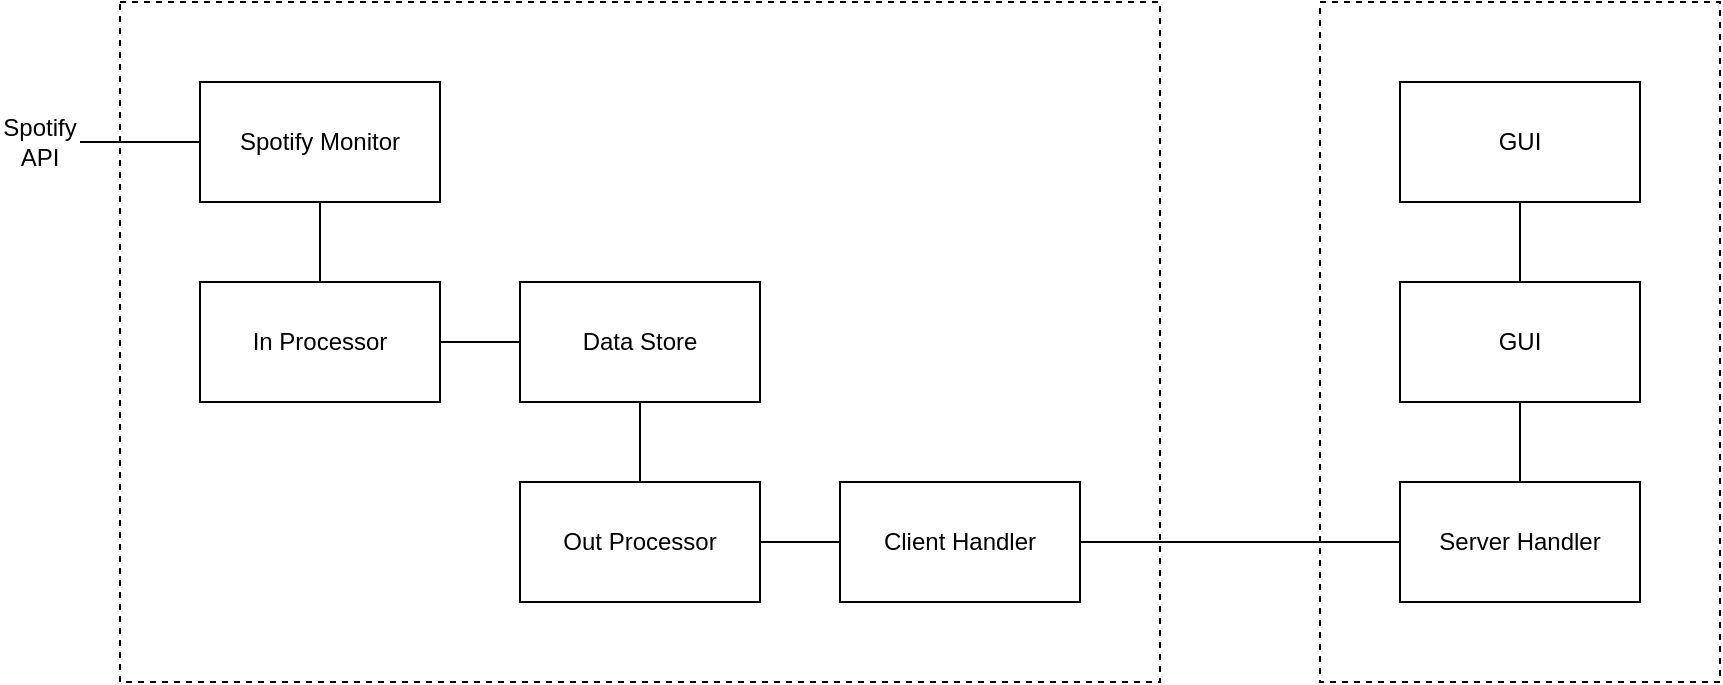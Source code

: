 <mxfile version="12.7.9"><diagram id="5uuVnfIPLFDZgmevzgGK" name="Page-1"><mxGraphModel dx="514" dy="805" grid="1" gridSize="10" guides="1" tooltips="1" connect="1" arrows="1" fold="1" page="1" pageScale="1" pageWidth="827" pageHeight="1169" math="0" shadow="0"><root><mxCell id="0"/><mxCell id="1" parent="0"/><mxCell id="R9fSxvoRE-II4t2_eMGM-17" value="" style="rounded=0;whiteSpace=wrap;html=1;dashed=1;fillColor=none;" parent="1" vertex="1"><mxGeometry x="720" y="170" width="200" height="340" as="geometry"/></mxCell><mxCell id="R9fSxvoRE-II4t2_eMGM-7" value="" style="rounded=0;whiteSpace=wrap;html=1;dashed=1;fillColor=none;" parent="1" vertex="1"><mxGeometry x="120" y="170" width="520" height="340" as="geometry"/></mxCell><mxCell id="R9fSxvoRE-II4t2_eMGM-8" style="edgeStyle=orthogonalEdgeStyle;rounded=0;orthogonalLoop=1;jettySize=auto;html=1;entryX=0.5;entryY=0;entryDx=0;entryDy=0;endArrow=none;endFill=0;" parent="1" source="R9fSxvoRE-II4t2_eMGM-1" target="R9fSxvoRE-II4t2_eMGM-2" edge="1"><mxGeometry relative="1" as="geometry"/></mxCell><mxCell id="R9fSxvoRE-II4t2_eMGM-1" value="Spotify Monitor" style="rounded=0;whiteSpace=wrap;html=1;" parent="1" vertex="1"><mxGeometry x="160" y="210" width="120" height="60" as="geometry"/></mxCell><mxCell id="R9fSxvoRE-II4t2_eMGM-9" style="edgeStyle=orthogonalEdgeStyle;rounded=0;orthogonalLoop=1;jettySize=auto;html=1;endArrow=none;endFill=0;" parent="1" source="R9fSxvoRE-II4t2_eMGM-2" target="R9fSxvoRE-II4t2_eMGM-3" edge="1"><mxGeometry relative="1" as="geometry"/></mxCell><mxCell id="R9fSxvoRE-II4t2_eMGM-2" value="In Processor" style="rounded=0;whiteSpace=wrap;html=1;" parent="1" vertex="1"><mxGeometry x="160" y="310" width="120" height="60" as="geometry"/></mxCell><mxCell id="R9fSxvoRE-II4t2_eMGM-10" style="edgeStyle=orthogonalEdgeStyle;rounded=0;orthogonalLoop=1;jettySize=auto;html=1;entryX=0.5;entryY=0;entryDx=0;entryDy=0;endArrow=none;endFill=0;" parent="1" source="R9fSxvoRE-II4t2_eMGM-3" target="R9fSxvoRE-II4t2_eMGM-4" edge="1"><mxGeometry relative="1" as="geometry"/></mxCell><mxCell id="R9fSxvoRE-II4t2_eMGM-3" value="Data Store" style="rounded=0;whiteSpace=wrap;html=1;" parent="1" vertex="1"><mxGeometry x="320" y="310" width="120" height="60" as="geometry"/></mxCell><mxCell id="R9fSxvoRE-II4t2_eMGM-11" style="edgeStyle=orthogonalEdgeStyle;rounded=0;orthogonalLoop=1;jettySize=auto;html=1;endArrow=none;endFill=0;" parent="1" source="R9fSxvoRE-II4t2_eMGM-4" target="R9fSxvoRE-II4t2_eMGM-5" edge="1"><mxGeometry relative="1" as="geometry"/></mxCell><mxCell id="R9fSxvoRE-II4t2_eMGM-4" value="Out Processor" style="rounded=0;whiteSpace=wrap;html=1;" parent="1" vertex="1"><mxGeometry x="320" y="410" width="120" height="60" as="geometry"/></mxCell><mxCell id="R9fSxvoRE-II4t2_eMGM-20" style="edgeStyle=orthogonalEdgeStyle;rounded=0;orthogonalLoop=1;jettySize=auto;html=1;entryX=0;entryY=0.5;entryDx=0;entryDy=0;endArrow=none;endFill=0;" parent="1" source="R9fSxvoRE-II4t2_eMGM-5" target="R9fSxvoRE-II4t2_eMGM-14" edge="1"><mxGeometry relative="1" as="geometry"/></mxCell><mxCell id="R9fSxvoRE-II4t2_eMGM-5" value="Client Handler" style="rounded=0;whiteSpace=wrap;html=1;" parent="1" vertex="1"><mxGeometry x="480" y="410" width="120" height="60" as="geometry"/></mxCell><mxCell id="R9fSxvoRE-II4t2_eMGM-13" style="edgeStyle=orthogonalEdgeStyle;rounded=0;orthogonalLoop=1;jettySize=auto;html=1;entryX=0;entryY=0.5;entryDx=0;entryDy=0;endArrow=none;endFill=0;" parent="1" source="R9fSxvoRE-II4t2_eMGM-12" target="R9fSxvoRE-II4t2_eMGM-1" edge="1"><mxGeometry relative="1" as="geometry"/></mxCell><mxCell id="R9fSxvoRE-II4t2_eMGM-12" value="Spotify API" style="text;html=1;strokeColor=none;fillColor=none;align=center;verticalAlign=middle;whiteSpace=wrap;rounded=0;dashed=1;" parent="1" vertex="1"><mxGeometry x="60" y="230" width="40" height="20" as="geometry"/></mxCell><mxCell id="R9fSxvoRE-II4t2_eMGM-14" value="Server Handler" style="rounded=0;whiteSpace=wrap;html=1;" parent="1" vertex="1"><mxGeometry x="760" y="410" width="120" height="60" as="geometry"/></mxCell><mxCell id="R9fSxvoRE-II4t2_eMGM-18" style="edgeStyle=orthogonalEdgeStyle;rounded=0;orthogonalLoop=1;jettySize=auto;html=1;endArrow=none;endFill=0;" parent="1" source="R9fSxvoRE-II4t2_eMGM-15" target="R9fSxvoRE-II4t2_eMGM-14" edge="1"><mxGeometry relative="1" as="geometry"/></mxCell><mxCell id="R9fSxvoRE-II4t2_eMGM-19" style="edgeStyle=orthogonalEdgeStyle;rounded=0;orthogonalLoop=1;jettySize=auto;html=1;entryX=0.5;entryY=1;entryDx=0;entryDy=0;endArrow=none;endFill=0;" parent="1" source="R9fSxvoRE-II4t2_eMGM-15" target="R9fSxvoRE-II4t2_eMGM-16" edge="1"><mxGeometry relative="1" as="geometry"/></mxCell><mxCell id="R9fSxvoRE-II4t2_eMGM-15" value="GUI" style="rounded=0;whiteSpace=wrap;html=1;" parent="1" vertex="1"><mxGeometry x="760" y="310" width="120" height="60" as="geometry"/></mxCell><mxCell id="R9fSxvoRE-II4t2_eMGM-16" value="GUI" style="rounded=0;whiteSpace=wrap;html=1;" parent="1" vertex="1"><mxGeometry x="760" y="210" width="120" height="60" as="geometry"/></mxCell></root></mxGraphModel></diagram></mxfile>